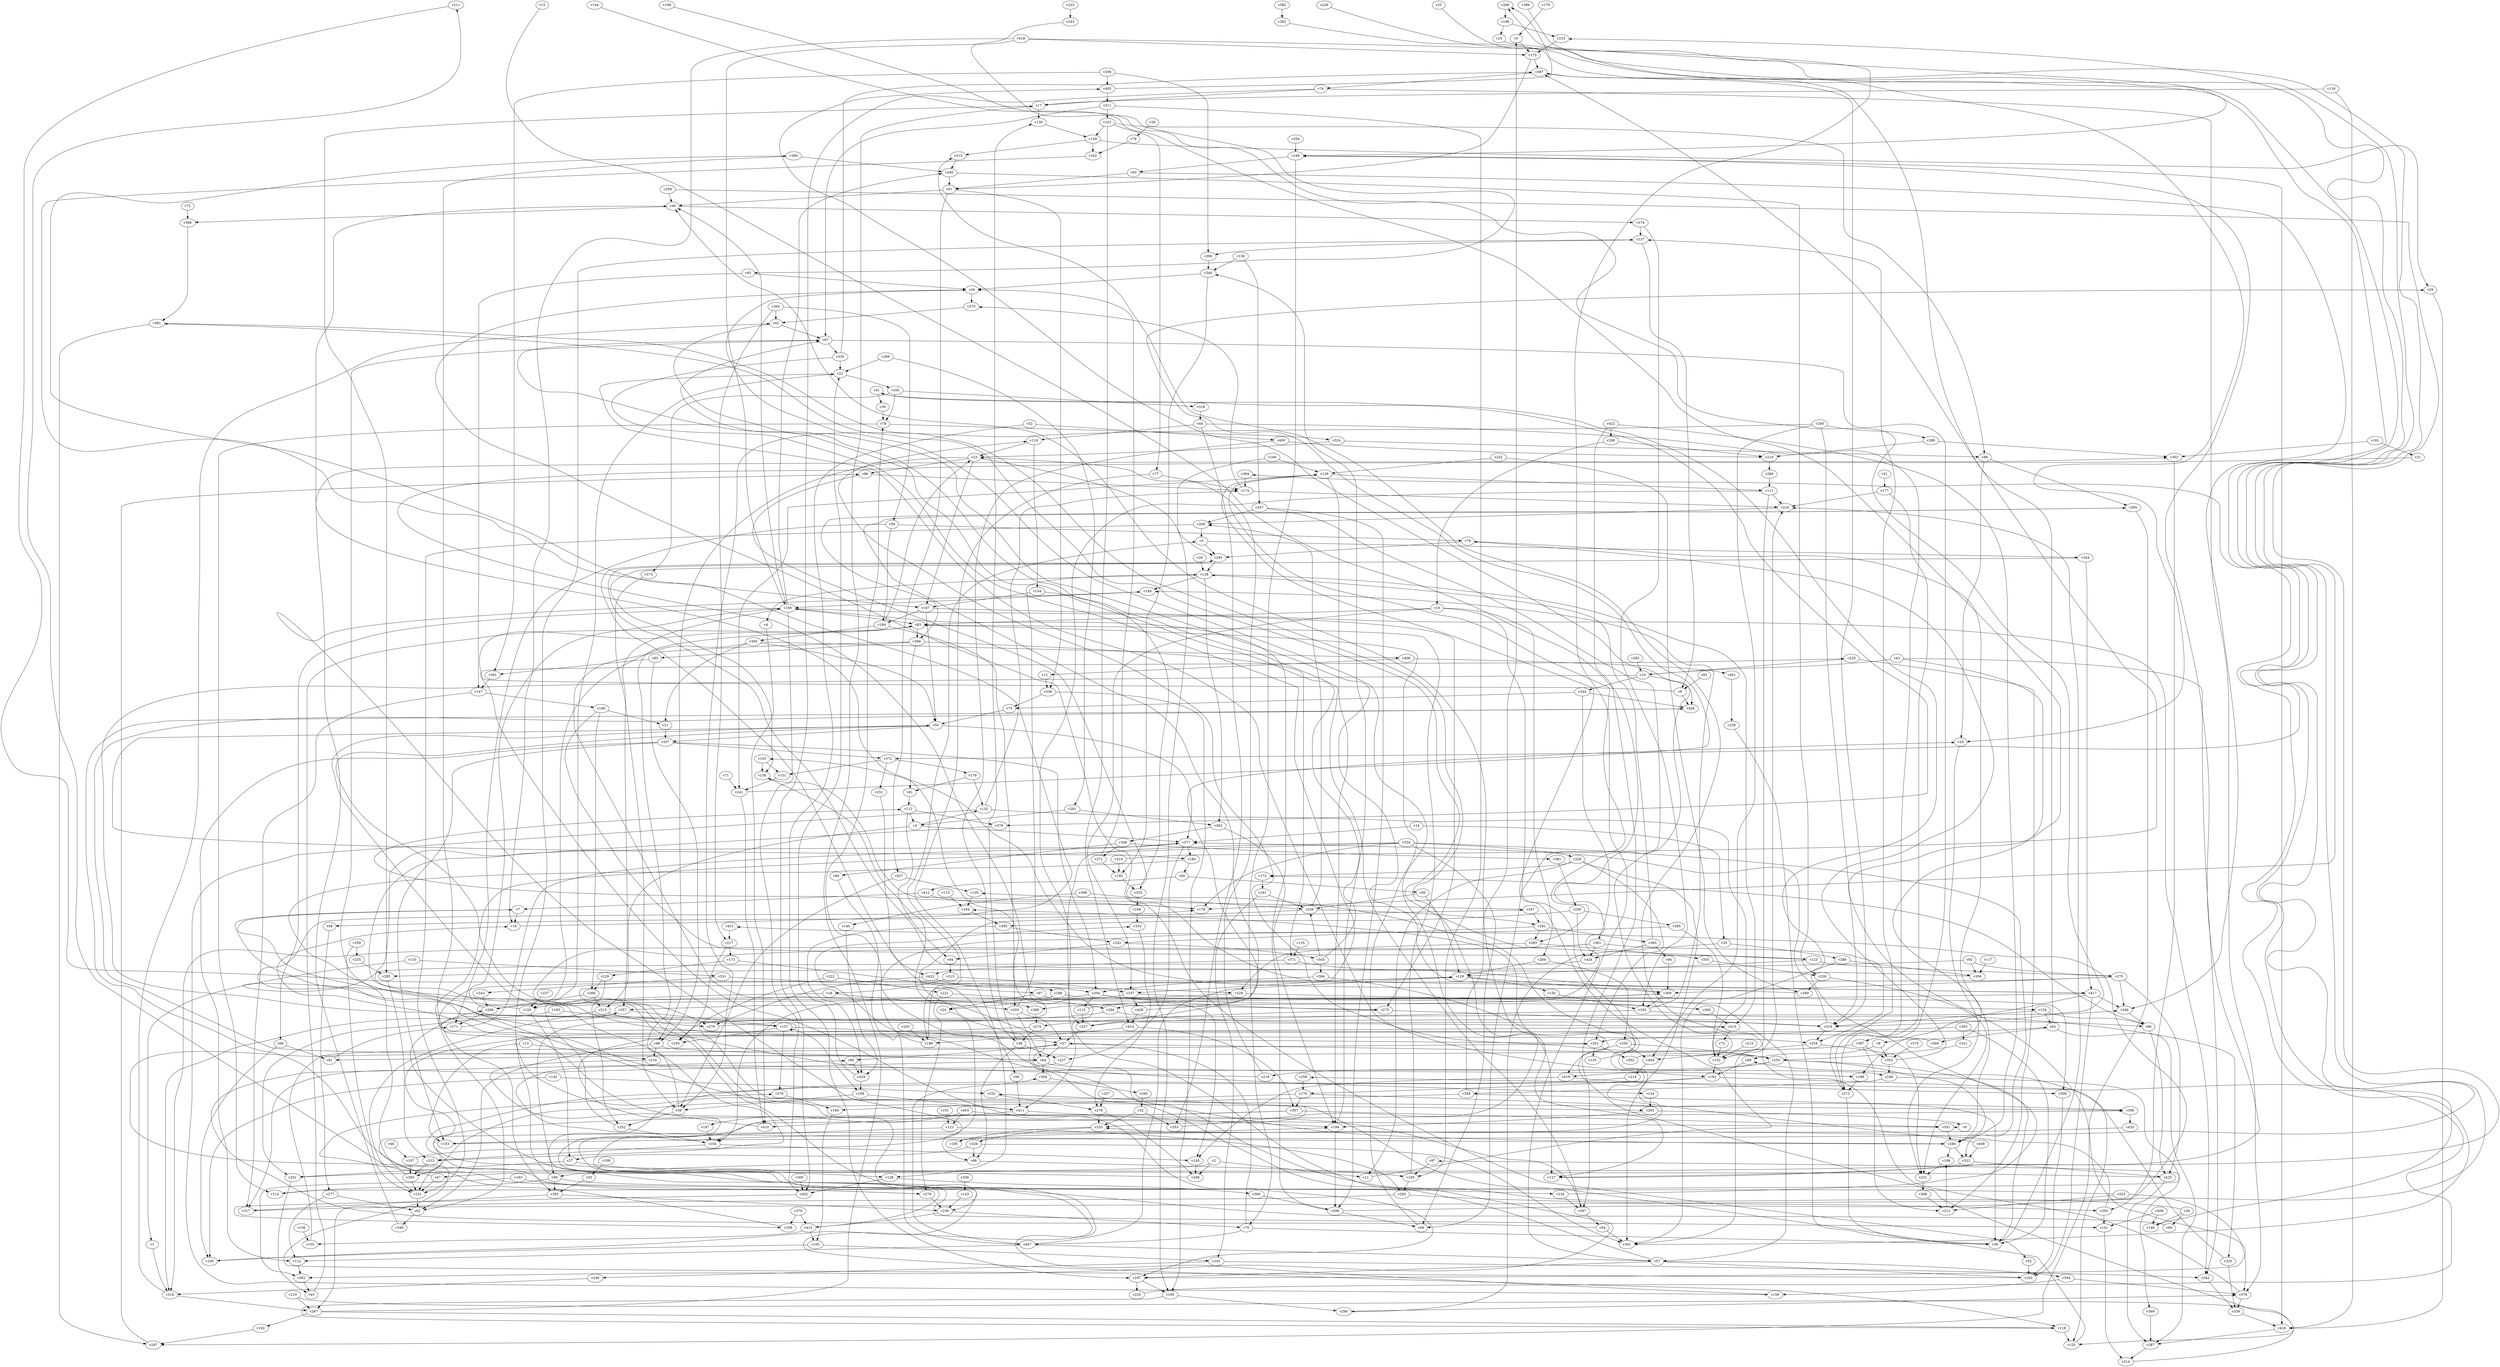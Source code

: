 // Benchmark game 632 - 430 vertices
// time_bound: 165
// targets: v321
digraph G {
    v0 [name="v0", player=0];
    v1 [name="v1", player=1];
    v2 [name="v2", player=1];
    v3 [name="v3", player=0];
    v4 [name="v4", player=0];
    v5 [name="v5", player=1];
    v6 [name="v6", player=1];
    v7 [name="v7", player=0];
    v8 [name="v8", player=0];
    v9 [name="v9", player=1];
    v10 [name="v10", player=1];
    v11 [name="v11", player=1];
    v12 [name="v12", player=0];
    v13 [name="v13", player=1];
    v14 [name="v14", player=1];
    v15 [name="v15", player=1];
    v16 [name="v16", player=0];
    v17 [name="v17", player=0];
    v18 [name="v18", player=0];
    v19 [name="v19", player=0];
    v20 [name="v20", player=1];
    v21 [name="v21", player=1];
    v22 [name="v22", player=1];
    v23 [name="v23", player=1];
    v24 [name="v24", player=1];
    v25 [name="v25", player=1];
    v26 [name="v26", player=0];
    v27 [name="v27", player=1];
    v28 [name="v28", player=0];
    v29 [name="v29", player=0];
    v30 [name="v30", player=0];
    v31 [name="v31", player=1];
    v32 [name="v32", player=1];
    v33 [name="v33", player=0];
    v34 [name="v34", player=1];
    v35 [name="v35", player=0];
    v36 [name="v36", player=0];
    v37 [name="v37", player=0];
    v38 [name="v38", player=1];
    v39 [name="v39", player=1];
    v40 [name="v40", player=1];
    v41 [name="v41", player=1];
    v42 [name="v42", player=0];
    v43 [name="v43", player=0];
    v44 [name="v44", player=0];
    v45 [name="v45", player=0];
    v46 [name="v46", player=1];
    v47 [name="v47", player=0];
    v48 [name="v48", player=0];
    v49 [name="v49", player=0];
    v50 [name="v50", player=0];
    v51 [name="v51", player=1];
    v52 [name="v52", player=1];
    v53 [name="v53", player=1];
    v54 [name="v54", player=0];
    v55 [name="v55", player=0];
    v56 [name="v56", player=0];
    v57 [name="v57", player=0];
    v58 [name="v58", player=0];
    v59 [name="v59", player=0];
    v60 [name="v60", player=0];
    v61 [name="v61", player=0];
    v62 [name="v62", player=0];
    v63 [name="v63", player=1];
    v64 [name="v64", player=0];
    v65 [name="v65", player=1];
    v66 [name="v66", player=0];
    v67 [name="v67", player=0];
    v68 [name="v68", player=0];
    v69 [name="v69", player=1];
    v70 [name="v70", player=1];
    v71 [name="v71", player=0];
    v72 [name="v72", player=1];
    v73 [name="v73", player=1];
    v74 [name="v74", player=1];
    v75 [name="v75", player=0];
    v76 [name="v76", player=0];
    v77 [name="v77", player=1];
    v78 [name="v78", player=0];
    v79 [name="v79", player=1];
    v80 [name="v80", player=0];
    v81 [name="v81", player=1];
    v82 [name="v82", player=0];
    v83 [name="v83", player=0];
    v84 [name="v84", player=0];
    v85 [name="v85", player=0];
    v86 [name="v86", player=1];
    v87 [name="v87", player=1];
    v88 [name="v88", player=1];
    v89 [name="v89", player=1];
    v90 [name="v90", player=0];
    v91 [name="v91", player=1];
    v92 [name="v92", player=0];
    v93 [name="v93", player=0];
    v94 [name="v94", player=1];
    v95 [name="v95", player=1];
    v96 [name="v96", player=1];
    v97 [name="v97", player=1];
    v98 [name="v98", player=0];
    v99 [name="v99", player=1];
    v100 [name="v100", player=0];
    v101 [name="v101", player=0];
    v102 [name="v102", player=0];
    v103 [name="v103", player=0];
    v104 [name="v104", player=0];
    v105 [name="v105", player=1];
    v106 [name="v106", player=0];
    v107 [name="v107", player=1];
    v108 [name="v108", player=1];
    v109 [name="v109", player=1];
    v110 [name="v110", player=1];
    v111 [name="v111", player=0];
    v112 [name="v112", player=1];
    v113 [name="v113", player=0];
    v114 [name="v114", player=1];
    v115 [name="v115", player=0];
    v116 [name="v116", player=1];
    v117 [name="v117", player=1];
    v118 [name="v118", player=1];
    v119 [name="v119", player=0];
    v120 [name="v120", player=1];
    v121 [name="v121", player=0];
    v122 [name="v122", player=0];
    v123 [name="v123", player=0];
    v124 [name="v124", player=0];
    v125 [name="v125", player=1];
    v126 [name="v126", player=1];
    v127 [name="v127", player=0];
    v128 [name="v128", player=0];
    v129 [name="v129", player=1];
    v130 [name="v130", player=0];
    v131 [name="v131", player=0];
    v132 [name="v132", player=0];
    v133 [name="v133", player=0];
    v134 [name="v134", player=1];
    v135 [name="v135", player=1];
    v136 [name="v136", player=0];
    v137 [name="v137", player=1];
    v138 [name="v138", player=1];
    v139 [name="v139", player=0];
    v140 [name="v140", player=1];
    v141 [name="v141", player=1];
    v142 [name="v142", player=0];
    v143 [name="v143", player=1];
    v144 [name="v144", player=1];
    v145 [name="v145", player=0];
    v146 [name="v146", player=0];
    v147 [name="v147", player=1];
    v148 [name="v148", player=0];
    v149 [name="v149", player=1];
    v150 [name="v150", player=0];
    v151 [name="v151", player=1];
    v152 [name="v152", player=0];
    v153 [name="v153", player=0];
    v154 [name="v154", player=1];
    v155 [name="v155", player=0];
    v156 [name="v156", player=1];
    v157 [name="v157", player=0];
    v158 [name="v158", player=0];
    v159 [name="v159", player=0];
    v160 [name="v160", player=0];
    v161 [name="v161", player=0];
    v162 [name="v162", player=1];
    v163 [name="v163", player=0];
    v164 [name="v164", player=1];
    v165 [name="v165", player=0];
    v166 [name="v166", player=1];
    v167 [name="v167", player=1];
    v168 [name="v168", player=0];
    v169 [name="v169", player=0];
    v170 [name="v170", player=0];
    v171 [name="v171", player=1];
    v172 [name="v172", player=0];
    v173 [name="v173", player=0];
    v174 [name="v174", player=1];
    v175 [name="v175", player=0];
    v176 [name="v176", player=0];
    v177 [name="v177", player=1];
    v178 [name="v178", player=1];
    v179 [name="v179", player=1];
    v180 [name="v180", player=1];
    v181 [name="v181", player=1];
    v182 [name="v182", player=0];
    v183 [name="v183", player=0];
    v184 [name="v184", player=1];
    v185 [name="v185", player=0];
    v186 [name="v186", player=1];
    v187 [name="v187", player=0];
    v188 [name="v188", player=0];
    v189 [name="v189", player=0];
    v190 [name="v190", player=0];
    v191 [name="v191", player=0];
    v192 [name="v192", player=0];
    v193 [name="v193", player=1];
    v194 [name="v194", player=1];
    v195 [name="v195", player=1];
    v196 [name="v196", player=0];
    v197 [name="v197", player=0];
    v198 [name="v198", player=1];
    v199 [name="v199", player=1];
    v200 [name="v200", player=1];
    v201 [name="v201", player=0];
    v202 [name="v202", player=0];
    v203 [name="v203", player=1];
    v204 [name="v204", player=1];
    v205 [name="v205", player=1];
    v206 [name="v206", player=1];
    v207 [name="v207", player=0];
    v208 [name="v208", player=1];
    v209 [name="v209", player=0];
    v210 [name="v210", player=1];
    v211 [name="v211", player=1];
    v212 [name="v212", player=1];
    v213 [name="v213", player=0];
    v214 [name="v214", player=1];
    v215 [name="v215", player=1];
    v216 [name="v216", player=1];
    v217 [name="v217", player=0];
    v218 [name="v218", player=0];
    v219 [name="v219", player=0];
    v220 [name="v220", player=1];
    v221 [name="v221", player=0];
    v222 [name="v222", player=0];
    v223 [name="v223", player=0];
    v224 [name="v224", player=0];
    v225 [name="v225", player=0];
    v226 [name="v226", player=1];
    v227 [name="v227", player=0];
    v228 [name="v228", player=1];
    v229 [name="v229", player=0];
    v230 [name="v230", player=0];
    v231 [name="v231", player=0];
    v232 [name="v232", player=1];
    v233 [name="v233", player=1];
    v234 [name="v234", player=0];
    v235 [name="v235", player=0];
    v236 [name="v236", player=0];
    v237 [name="v237", player=1];
    v238 [name="v238", player=1];
    v239 [name="v239", player=0];
    v240 [name="v240", player=1];
    v241 [name="v241", player=0];
    v242 [name="v242", player=1];
    v243 [name="v243", player=0];
    v244 [name="v244", player=1];
    v245 [name="v245", player=1];
    v246 [name="v246", player=0];
    v247 [name="v247", player=0];
    v248 [name="v248", player=0];
    v249 [name="v249", player=1];
    v250 [name="v250", player=1];
    v251 [name="v251", player=1];
    v252 [name="v252", player=0];
    v253 [name="v253", player=1];
    v254 [name="v254", player=0];
    v255 [name="v255", player=1];
    v256 [name="v256", player=0];
    v257 [name="v257", player=1];
    v258 [name="v258", player=1];
    v259 [name="v259", player=0];
    v260 [name="v260", player=1];
    v261 [name="v261", player=0];
    v262 [name="v262", player=0];
    v263 [name="v263", player=0];
    v264 [name="v264", player=1];
    v265 [name="v265", player=1];
    v266 [name="v266", player=1];
    v267 [name="v267", player=1];
    v268 [name="v268", player=1];
    v269 [name="v269", player=0];
    v270 [name="v270", player=0];
    v271 [name="v271", player=1];
    v272 [name="v272", player=1];
    v273 [name="v273", player=1];
    v274 [name="v274", player=1];
    v275 [name="v275", player=0];
    v276 [name="v276", player=0];
    v277 [name="v277", player=0];
    v278 [name="v278", player=1];
    v279 [name="v279", player=1];
    v280 [name="v280", player=1];
    v281 [name="v281", player=1];
    v282 [name="v282", player=1];
    v283 [name="v283", player=1];
    v284 [name="v284", player=1];
    v285 [name="v285", player=1];
    v286 [name="v286", player=1];
    v287 [name="v287", player=0];
    v288 [name="v288", player=0];
    v289 [name="v289", player=1];
    v290 [name="v290", player=1];
    v291 [name="v291", player=1];
    v292 [name="v292", player=1];
    v293 [name="v293", player=1];
    v294 [name="v294", player=0];
    v295 [name="v295", player=1];
    v296 [name="v296", player=0];
    v297 [name="v297", player=1];
    v298 [name="v298", player=0];
    v299 [name="v299", player=0];
    v300 [name="v300", player=1];
    v301 [name="v301", player=0];
    v302 [name="v302", player=1];
    v303 [name="v303", player=0];
    v304 [name="v304", player=0];
    v305 [name="v305", player=0];
    v306 [name="v306", player=0];
    v307 [name="v307", player=0];
    v308 [name="v308", player=1];
    v309 [name="v309", player=0];
    v310 [name="v310", player=1];
    v311 [name="v311", player=1];
    v312 [name="v312", player=1];
    v313 [name="v313", player=0];
    v314 [name="v314", player=0];
    v315 [name="v315", player=0];
    v316 [name="v316", player=0];
    v317 [name="v317", player=0];
    v318 [name="v318", player=0];
    v319 [name="v319", player=0];
    v320 [name="v320", player=0];
    v321 [name="v321", player=1, target=1];
    v322 [name="v322", player=1];
    v323 [name="v323", player=0];
    v324 [name="v324", player=0];
    v325 [name="v325", player=0];
    v326 [name="v326", player=1];
    v327 [name="v327", player=1];
    v328 [name="v328", player=1];
    v329 [name="v329", player=0];
    v330 [name="v330", player=1];
    v331 [name="v331", player=1];
    v332 [name="v332", player=0];
    v333 [name="v333", player=0];
    v334 [name="v334", player=1];
    v335 [name="v335", player=1];
    v336 [name="v336", player=0];
    v337 [name="v337", player=0];
    v338 [name="v338", player=1];
    v339 [name="v339", player=1];
    v340 [name="v340", player=0];
    v341 [name="v341", player=0];
    v342 [name="v342", player=0];
    v343 [name="v343", player=1];
    v344 [name="v344", player=1];
    v345 [name="v345", player=1];
    v346 [name="v346", player=1];
    v347 [name="v347", player=1];
    v348 [name="v348", player=1];
    v349 [name="v349", player=0];
    v350 [name="v350", player=1];
    v351 [name="v351", player=0];
    v352 [name="v352", player=0];
    v353 [name="v353", player=0];
    v354 [name="v354", player=1];
    v355 [name="v355", player=1];
    v356 [name="v356", player=1];
    v357 [name="v357", player=0];
    v358 [name="v358", player=1];
    v359 [name="v359", player=0];
    v360 [name="v360", player=1];
    v361 [name="v361", player=1];
    v362 [name="v362", player=1];
    v363 [name="v363", player=1];
    v364 [name="v364", player=0];
    v365 [name="v365", player=0];
    v366 [name="v366", player=0];
    v367 [name="v367", player=1];
    v368 [name="v368", player=0];
    v369 [name="v369", player=1];
    v370 [name="v370", player=0];
    v371 [name="v371", player=0];
    v372 [name="v372", player=1];
    v373 [name="v373", player=1];
    v374 [name="v374", player=0];
    v375 [name="v375", player=0];
    v376 [name="v376", player=0];
    v377 [name="v377", player=0];
    v378 [name="v378", player=0];
    v379 [name="v379", player=0];
    v380 [name="v380", player=1];
    v381 [name="v381", player=1];
    v382 [name="v382", player=1];
    v383 [name="v383", player=0];
    v384 [name="v384", player=1];
    v385 [name="v385", player=1];
    v386 [name="v386", player=1];
    v387 [name="v387", player=0];
    v388 [name="v388", player=1];
    v389 [name="v389", player=0];
    v390 [name="v390", player=1];
    v391 [name="v391", player=0];
    v392 [name="v392", player=1];
    v393 [name="v393", player=0];
    v394 [name="v394", player=1];
    v395 [name="v395", player=1];
    v396 [name="v396", player=1];
    v397 [name="v397", player=1];
    v398 [name="v398", player=1];
    v399 [name="v399", player=1];
    v400 [name="v400", player=1];
    v401 [name="v401", player=0];
    v402 [name="v402", player=0];
    v403 [name="v403", player=0];
    v404 [name="v404", player=1];
    v405 [name="v405", player=1];
    v406 [name="v406", player=1];
    v407 [name="v407", player=0];
    v408 [name="v408", player=0];
    v409 [name="v409", player=1];
    v410 [name="v410", player=0];
    v411 [name="v411", player=1];
    v412 [name="v412", player=1];
    v413 [name="v413", player=0];
    v414 [name="v414", player=1];
    v415 [name="v415", player=0];
    v416 [name="v416", player=0];
    v417 [name="v417", player=1];
    v418 [name="v418", player=0];
    v419 [name="v419", player=0];
    v420 [name="v420", player=0];
    v421 [name="v421", player=0];
    v422 [name="v422", player=0];
    v423 [name="v423", player=1];
    v424 [name="v424", player=0];
    v425 [name="v425", player=0];
    v426 [name="v426", player=1];
    v427 [name="v427", player=0];
    v428 [name="v428", player=0];
    v429 [name="v429", player=0];

    v0 -> v175;
    v1 -> v316;
    v2 -> v208;
    v3 -> v132 [constraint="t >= 5"];
    v4 -> v410;
    v5 -> v344;
    v6 -> v220 [constraint="t < 10"];
    v7 -> v248 [constraint="t mod 4 == 1"];
    v8 -> v352;
    v9 -> v351 [constraint="t >= 1"];
    v10 -> v86 [constraint="t mod 2 == 0"];
    v11 -> v139 [constraint="t >= 2"];
    v12 -> v338;
    v13 -> v153;
    v14 -> v377;
    v15 -> v283 [constraint="t < 12"];
    v16 -> v83;
    v17 -> v130;
    v18 -> v203;
    v19 -> v380 [constraint="t < 5"];
    v20 -> v231;
    v21 -> v207;
    v22 -> v182 [constraint="t >= 2"];
    v23 -> v98;
    v24 -> v68;
    v25 -> v341 [constraint="t mod 3 == 1"];
    v26 -> v76;
    v27 -> v138;
    v28 -> v128;
    v29 -> v416;
    v30 -> v78;
    v31 -> v362 [constraint="t >= 4"];
    v32 -> v253;
    v33 -> v372 [constraint="t < 9"];
    v34 -> v55 [constraint="t mod 5 == 2"];
    v35 -> v288;
    v36 -> v347 [constraint="t mod 5 == 2"];
    v37 -> v255;
    v38 -> v227;
    v39 -> v224;
    v40 -> v396;
    v41 -> v379 [constraint="t >= 5"];
    v42 -> v417 [constraint="t < 10"];
    v43 -> v187 [constraint="t mod 4 == 3"];
    v44 -> v353;
    v45 -> v83;
    v46 -> v107;
    v47 -> v194 [constraint="t < 6"];
    v48 -> v277;
    v49 -> v83;
    v50 -> v180 [constraint="t >= 2"];
    v51 -> v177;
    v52 -> v400;
    v53 -> v392;
    v54 -> v90 [constraint="t mod 5 == 0"];
    v55 -> v202;
    v56 -> v411;
    v57 -> v333 [constraint="t mod 4 == 3"];
    v58 -> v171;
    v59 -> v83;
    v60 -> v95;
    v61 -> v112;
    v62 -> v349;
    v63 -> v367;
    v64 -> v317;
    v65 -> v147;
    v66 -> v100;
    v67 -> v335;
    v68 -> v99;
    v69 -> v306 [constraint="t >= 3"];
    v70 -> v407;
    v71 -> v241;
    v72 -> v396;
    v73 -> v152;
    v74 -> v376;
    v75 -> v50;
    v76 -> v162;
    v77 -> v174;
    v78 -> v324;
    v79 -> v286;
    v80 -> v407;
    v81 -> v171 [constraint="t < 8"];
    v82 -> v6;
    v83 -> v187 [constraint="t mod 3 == 2"];
    v84 -> v213;
    v85 -> v98;
    v86 -> v172 [constraint="t mod 4 == 0"];
    v87 -> v185;
    v88 -> v20;
    v89 -> v182;
    v90 -> v429;
    v91 -> v338;
    v92 -> v285;
    v93 -> v346 [constraint="t mod 3 == 1"];
    v94 -> v309;
    v95 -> v238;
    v96 -> v417 [constraint="t < 6"];
    v97 -> v24;
    v98 -> v62;
    v99 -> v114;
    v100 -> v63 [constraint="t >= 4"];
    v101 -> v414;
    v102 -> v297;
    v103 -> v136;
    v104 -> v313;
    v105 -> v245;
    v106 -> v231;
    v107 -> v148 [constraint="t < 11"];
    v108 -> v53;
    v109 -> v411;
    v110 -> v331;
    v111 -> v152;
    v112 -> v379;
    v113 -> v164;
    v114 -> v87 [constraint="t < 10"];
    v115 -> v309 [constraint="t mod 4 == 0"];
    v116 -> v17;
    v117 -> v356;
    v118 -> v125;
    v119 -> v23;
    v120 -> v7 [constraint="t >= 2"];
    v121 -> v153;
    v122 -> v362;
    v123 -> v391 [constraint="t mod 5 == 0"];
    v124 -> v293;
    v125 -> v332 [constraint="t >= 3"];
    v126 -> v164;
    v127 -> v249 [constraint="t >= 1"];
    v128 -> v4;
    v129 -> v189;
    v130 -> v149;
    v131 -> v62;
    v132 -> v159;
    v133 -> v139 [constraint="t < 15"];
    v134 -> v319;
    v135 -> v371;
    v136 -> v286 [constraint="t >= 3"];
    v137 -> v390;
    v138 -> v360;
    v139 -> v111;
    v140 -> v429;
    v141 -> v314;
    v142 -> v100;
    v143 -> v230;
    v144 -> v8 [constraint="t >= 5"];
    v145 -> v208;
    v146 -> v364 [constraint="t >= 4"];
    v147 -> v317;
    v148 -> v160;
    v149 -> v29;
    v150 -> v163 [constraint="t mod 4 == 2"];
    v151 -> v241;
    v152 -> v182;
    v153 -> v233 [constraint="t >= 2"];
    v154 -> v167;
    v155 -> v37;
    v156 -> v155;
    v157 -> v157;
    v158 -> v340;
    v159 -> v50 [constraint="t mod 5 == 1"];
    v160 -> v402;
    v161 -> v245;
    v162 -> v167 [constraint="t mod 3 == 0"];
    v163 -> v148;
    v164 -> v395;
    v165 -> v373;
    v166 -> v139;
    v167 -> v184;
    v168 -> v333;
    v169 -> v105;
    v170 -> v0 [constraint="t < 7"];
    v171 -> v377;
    v172 -> v161;
    v173 -> v56;
    v174 -> v224;
    v175 -> v91 [constraint="t >= 4"];
    v176 -> v131;
    v177 -> v224;
    v178 -> v112 [constraint="t mod 5 == 0"];
    v179 -> v132;
    v180 -> v411 [constraint="t < 10"];
    v181 -> v303;
    v182 -> v393 [constraint="t mod 5 == 4"];
    v183 -> v316;
    v184 -> v203;
    v185 -> v292;
    v186 -> v272;
    v187 -> v199;
    v188 -> v57;
    v189 -> v5;
    v190 -> v123 [constraint="t < 11"];
    v191 -> v121;
    v192 -> v325;
    v193 -> v362;
    v194 -> v296;
    v195 -> v126 [constraint="t mod 5 == 1"];
    v196 -> v233;
    v197 -> v104;
    v198 -> v319 [constraint="t >= 4"];
    v199 -> v118 [constraint="t mod 2 == 0"];
    v200 -> v289;
    v201 -> v45;
    v202 -> v378 [constraint="t >= 5"];
    v203 -> v128;
    v204 -> v300 [constraint="t mod 5 == 0"];
    v205 -> v189;
    v206 -> v131;
    v207 -> v204;
    v208 -> v261 [constraint="t >= 4"];
    v209 -> v201 [constraint="t mod 5 == 0"];
    v210 -> v125 [constraint="t >= 1"];
    v211 -> v188 [constraint="t < 9"];
    v212 -> v152;
    v213 -> v337;
    v214 -> v141 [constraint="t >= 4"];
    v215 -> v276;
    v216 -> v351 [constraint="t >= 5"];
    v217 -> v173;
    v218 -> v50 [constraint="t >= 4"];
    v219 -> v280;
    v220 -> v10;
    v221 -> v294;
    v222 -> v250;
    v223 -> v243;
    v224 -> v206;
    v225 -> v258 [constraint="t mod 4 == 0"];
    v226 -> v389;
    v227 -> v286 [constraint="t mod 5 == 1"];
    v228 -> v249 [constraint="t < 5"];
    v229 -> v366;
    v230 -> v70;
    v231 -> v268;
    v232 -> v139;
    v233 -> v175;
    v234 -> v41 [constraint="t mod 2 == 1"];
    v235 -> v285;
    v236 -> v424;
    v237 -> v120;
    v238 -> v48;
    v239 -> v39;
    v240 -> v91;
    v241 -> v29 [constraint="t >= 4"];
    v242 -> v84;
    v243 -> v65 [constraint="t mod 4 == 0"];
    v244 -> v75;
    v245 -> v246;
    v246 -> v316;
    v247 -> v294 [constraint="t mod 2 == 0"];
    v248 -> v358;
    v249 -> v416;
    v250 -> v129 [constraint="t < 9"];
    v251 -> v423;
    v252 -> v22;
    v253 -> v195;
    v254 -> v404;
    v255 -> v119 [constraint="t < 6"];
    v256 -> v390;
    v257 -> v20 [constraint="t mod 2 == 1"];
    v258 -> v176;
    v259 -> v211 [constraint="t mod 4 == 0"];
    v260 -> v399 [constraint="t >= 3"];
    v261 -> v357 [constraint="t < 8"];
    v262 -> v20 [constraint="t >= 2"];
    v263 -> v39;
    v264 -> v58;
    v265 -> v32;
    v266 -> v196;
    v267 -> v17;
    v268 -> v312;
    v269 -> v171;
    v270 -> v42;
    v271 -> v34;
    v272 -> v39;
    v273 -> v274;
    v274 -> v293 [constraint="t >= 2"];
    v275 -> v276 [constraint="t >= 4"];
    v276 -> v303 [constraint="t >= 3"];
    v277 -> v62;
    v278 -> v253;
    v279 -> v230;
    v280 -> v111;
    v281 -> v242;
    v282 -> v10;
    v283 -> v355;
    v284 -> v129;
    v285 -> v313;
    v286 -> v322;
    v287 -> v314;
    v288 -> v341;
    v289 -> v219;
    v290 -> v376 [constraint="t mod 5 == 0"];
    v291 -> v3;
    v292 -> v350;
    v293 -> v9;
    v294 -> v99;
    v295 -> v329 [constraint="t < 9"];
    v296 -> v266 [constraint="t >= 3"];
    v297 -> v96;
    v298 -> v22;
    v299 -> v16;
    v300 -> v415;
    v301 -> v147;
    v302 -> v405 [constraint="t < 8"];
    v303 -> v350;
    v304 -> v265;
    v305 -> v402;
    v306 -> v346 [constraint="t mod 5 == 2"];
    v307 -> v279 [constraint="t >= 1"];
    v308 -> v202;
    v309 -> v163;
    v310 -> v367 [constraint="t < 15"];
    v311 -> v67;
    v312 -> v106;
    v313 -> v393;
    v314 -> v40 [constraint="t < 6"];
    v315 -> v240;
    v316 -> v42;
    v317 -> v421 [constraint="t < 11"];
    v318 -> v44;
    v319 -> v377;
    v320 -> v89 [constraint="t >= 1"];
    v321 -> v255;
    v322 -> v425;
    v323 -> v426 [constraint="t < 11"];
    v324 -> v88;
    v325 -> v168;
    v326 -> v27;
    v327 -> v278;
    v328 -> v11;
    v329 -> v120;
    v330 -> v404;
    v331 -> v97;
    v332 -> v253 [constraint="t >= 2"];
    v333 -> v278;
    v334 -> v62;
    v335 -> v337 [constraint="t mod 2 == 0"];
    v336 -> v143;
    v337 -> v428;
    v338 -> v75;
    v339 -> v416;
    v340 -> v34;
    v341 -> v224;
    v342 -> v339;
    v343 -> v269;
    v344 -> v136 [constraint="t mod 5 == 0"];
    v345 -> v67 [constraint="t >= 3"];
    v346 -> v86;
    v347 -> v136 [constraint="t >= 3"];
    v348 -> v381;
    v349 -> v40;
    v350 -> v141;
    v351 -> v286;
    v352 -> v79 [constraint="t mod 4 == 3"];
    v353 -> v34 [constraint="t >= 2"];
    v354 -> v249;
    v355 -> v226;
    v356 -> v295 [constraint="t mod 3 == 0"];
    v357 -> v157;
    v358 -> v0;
    v359 -> v235;
    v360 -> v296;
    v361 -> v230 [constraint="t < 12"];
    v362 -> v45;
    v363 -> v194;
    v364 -> v174;
    v365 -> v50;
    v366 -> v269;
    v367 -> v319;
    v368 -> v178 [constraint="t < 10"];
    v369 -> v287;
    v370 -> v259;
    v371 -> v309;
    v372 -> v251;
    v373 -> v59;
    v374 -> v137;
    v375 -> v352;
    v376 -> v315 [constraint="t mod 2 == 1"];
    v377 -> v313 [constraint="t < 8"];
    v378 -> v169;
    v379 -> v254 [constraint="t mod 4 == 3"];
    v380 -> v240;
    v381 -> v236;
    v382 -> v262;
    v383 -> v424;
    v384 -> v127;
    v385 -> v124 [constraint="t < 14"];
    v386 -> v178 [constraint="t mod 4 == 0"];
    v387 -> v81;
    v388 -> v274;
    v389 -> v103 [constraint="t mod 2 == 0"];
    v390 -> v340;
    v391 -> v127 [constraint="t mod 3 == 1"];
    v392 -> v230;
    v393 -> v67;
    v394 -> v159;
    v395 -> v429;
    v396 -> v391;
    v397 -> v67 [constraint="t >= 4"];
    v398 -> v238;
    v399 -> v273 [constraint="t >= 3"];
    v400 -> v38;
    v401 -> v239;
    v402 -> v259 [constraint="t mod 4 == 0"];
    v403 -> v197;
    v404 -> v214;
    v405 -> v266 [constraint="t < 6"];
    v406 -> v401;
    v407 -> v304;
    v408 -> v164 [constraint="t >= 4"];
    v409 -> v141;
    v410 -> v19 [constraint="t < 15"];
    v411 -> v194;
    v412 -> v178;
    v413 -> v269 [constraint="t mod 2 == 1"];
    v414 -> v189;
    v415 -> v309 [constraint="t mod 2 == 0"];
    v416 -> v287;
    v417 -> v346;
    v418 -> v175;
    v419 -> v308;
    v420 -> v118 [constraint="t >= 5"];
    v421 -> v217;
    v422 -> v299;
    v423 -> v204;
    v424 -> v388 [constraint="t mod 5 == 1"];
    v425 -> v415 [constraint="t < 8"];
    v426 -> v64 [constraint="t mod 5 == 0"];
    v427 -> v59;
    v428 -> v260 [constraint="t mod 5 == 0"];
    v429 -> v22;
    v330 -> v255;
    v149 -> v162;
    v188 -> v357;
    v44 -> v272;
    v74 -> v402;
    v423 -> v276;
    v200 -> v59;
    v79 -> v295;
    v70 -> v39;
    v296 -> v160;
    v366 -> v215;
    v67 -> v387;
    v97 -> v145;
    v22 -> v165;
    v344 -> v417;
    v115 -> v257;
    v412 -> v7;
    v391 -> v297;
    v334 -> v328;
    v332 -> v278;
    v128 -> v148;
    v428 -> v414;
    v98 -> v64;
    v54 -> v341;
    v98 -> v216;
    v99 -> v392;
    v238 -> v206;
    v320 -> v339;
    v374 -> v163;
    v17 -> v285;
    v417 -> v186;
    v244 -> v361;
    v306 -> v420;
    v371 -> v423;
    v413 -> v155;
    v207 -> v372;
    v34 -> v270;
    v177 -> v272;
    v367 -> v74;
    v43 -> v342;
    v311 -> v185;
    v199 -> v290;
    v264 -> v42;
    v85 -> v301;
    v185 -> v83;
    v376 -> v339;
    v385 -> v152;
    v43 -> v10;
    v261 -> v302;
    v66 -> v81;
    v111 -> v224;
    v41 -> v30;
    v415 -> v73;
    v406 -> v12;
    v326 -> v68;
    v112 -> v84;
    v232 -> v389;
    v203 -> v37;
    v220 -> v312;
    v277 -> v122;
    v147 -> v190;
    v111 -> v411;
    v348 -> v80;
    v138 -> v402;
    v240 -> v226;
    v331 -> v343;
    v365 -> v120;
    v392 -> v317;
    v88 -> v260;
    v358 -> v306;
    v52 -> v187;
    v377 -> v227;
    v142 -> v332;
    v278 -> v208;
    v206 -> v5;
    v324 -> v23;
    v289 -> v303;
    v154 -> v325;
    v101 -> v77;
    v275 -> v425;
    v292 -> v267;
    v345 -> v384;
    v128 -> v415;
    v293 -> v194;
    v267 -> v118;
    v361 -> v424;
    v70 -> v37;
    v337 -> v104;
    v372 -> v179;
    v99 -> v137;
    v64 -> v186;
    v322 -> v127;
    v38 -> v68;
    v253 -> v326;
    v310 -> v192;
    v334 -> v322;
    v129 -> v309;
    v263 -> v261;
    v380 -> v392;
    v203 -> v64;
    v261 -> v133;
    v210 -> v267;
    v222 -> v221;
    v157 -> v37;
    v204 -> v308;
    v207 -> v153;
    v58 -> v79;
    v23 -> v167;
    v350 -> v253;
    v241 -> v410;
    v166 -> v295;
    v36 -> v69;
    v422 -> v397;
    v93 -> v91;
    v23 -> v199;
    v174 -> v270;
    v254 -> v231;
    v363 -> v348;
    v414 -> v307;
    v105 -> v100;
    v409 -> v146;
    v107 -> v393;
    v294 -> v319;
    v348 -> v271;
    v384 -> v204;
    v3 -> v215;
    v422 -> v286;
    v411 -> v410;
    v370 -> v413;
    v139 -> v241;
    v8 -> v89;
    v123 -> v275;
    v149 -> v315;
    v64 -> v304;
    v95 -> v129;
    v57 -> v187;
    v377 -> v180;
    v183 -> v157;
    v160 -> v83;
    v238 -> v281;
    v190 -> v366;
    v36 -> v146;
    v44 -> v119;
    v383 -> v94;
    v196 -> v25;
    v37 -> v90;
    v395 -> v242;
    v247 -> v206;
    v429 -> v109;
    v99 -> v234;
    v16 -> v49;
    v104 -> v145;
    v361 -> v254;
    v226 -> v231;
    v78 -> v114;
    v160 -> v66;
    v394 -> v376;
    v335 -> v22;
    v42 -> v67;
    v57 -> v394;
    v137 -> v6;
    v91 -> v427;
    v3 -> v377;
    v295 -> v128;
    v129 -> v150;
    v204 -> v115;
    v157 -> v250;
    v23 -> v96;
    v121 -> v292;
    v101 -> v88;
    v387 -> v352;
    v418 -> v19;
    v180 -> v60;
    v110 -> v1;
    v157 -> v109;
    v209 -> v40;
    v417 -> v202;
    v387 -> v312;
    v399 -> v85;
    v160 -> v240;
    v2 -> v47;
    v63 -> v368;
    v359 -> v131;
    v275 -> v346;
    v284 -> v330;
    v182 -> v176;
    v179 -> v61;
    v263 -> v321;
    v116 -> v416;
    v326 -> v341;
    v286 -> v106;
    v260 -> v297;
    v283 -> v329;
    v40 -> v374;
    v74 -> v17;
    v182 -> v125;
    v397 -> v54;
    v252 -> v104;
    v255 -> v218;
    v14 -> v35;
    v158 -> v247;
    v132 -> v152;
    v281 -> v283;
    v372 -> v151;
    v63 -> v287;
    v65 -> v34;
    v18 -> v269;
    v83 -> v399;
    v427 -> v126;
    v311 -> v101;
    v96 -> v174;
    v184 -> v23;
    v272 -> v137;
    v398 -> v140;
    v407 -> v57;
    v101 -> v149;
    v244 -> v426;
    v181 -> v31;
    v399 -> v61;
    v128 -> v363;
    v58 -> v184;
    v132 -> v174;
    v167 -> v50;
    v160 -> v357;
    v60 -> v412;
    v248 -> v369;
    v273 -> v319;
    v200 -> v404;
    v160 -> v273;
    v249 -> v93;
    v163 -> v257;
    v269 -> v160;
    v407 -> v129;
    v365 -> v21;
    v334 -> v49;
    v221 -> v279;
    v419 -> v145;
    v408 -> v322;
    v35 -> v290;
    v249 -> v70;
    v335 -> v367;
    v328 -> v341;
    v92 -> v356;
    v247 -> v296;
    v59 -> v252;
    v109 -> v59;
    v13 -> v216;
    v257 -> v37;
    v10 -> v244;
    v217 -> v250;
    v357 -> v201;
    v68 -> v185;
    v230 -> v413;
    v337 -> v300;
    v218 -> v23;
    v255 -> v419;
    v86 -> v425;
    v163 -> v320;
    v274 -> v38;
    v323 -> v312;
    v264 -> v217;
    v307 -> v351;
    v255 -> v286;
    v112 -> v3;
    v403 -> v397;
    v418 -> v57;
    v57 -> v202;
    v323 -> v376;
    v10 -> v426;
    v157 -> v378;
    v92 -> v275;
    v120 -> v27;
    v190 -> v21;
    v417 -> v388;
    v298 -> v291;
    v299 -> v219;
    v119 -> v154;
    v173 -> v229;
    v134 -> v86;
    v77 -> v138;
    v405 -> v311;
    v2 -> v11;
    v319 -> v254;
    v7 -> v19;
    v413 -> v105;
    v229 -> v252;
    v165 -> v78;
    v307 -> v104;
    v139 -> v194;
    v161 -> v238;
    v383 -> v128;
    v6 -> v426;
    v176 -> v307;
    v47 -> v131;
    v288 -> v356;
    v160 -> v40;
    v400 -> v219;
    v328 -> v172;
    v165 -> v318;
    v255 -> v39;
    v187 -> v225;
    v352 -> v248;
    v38 -> v130;
    v189 -> v78;
    v213 -> v18;
    v275 -> v309;
    v204 -> v24;
    v204 -> v273;
    v393 -> v131;
    v334 -> v178;
    v175 -> v367;
    v167 -> v342;
    v347 -> v281;
    v207 -> v122;
    v334 -> v257;
    v27 -> v201;
    v123 -> v129;
    v267 -> v102;
    v271 -> v192;
    v403 -> v121;
    v32 -> v353;
    v91 -> v40;
    v256 -> v405;
    v234 -> v397;
    v340 -> v192;
    v345 -> v238;
    v418 -> v160;
    v176 -> v39;
    v193 -> v279;
    v50 -> v377;
    v215 -> v131;
    v37 -> v64;
    v200 -> v319;
    v358 -> v169;
    v236 -> v395;
    v399 -> v371;
    v425 -> v287;
    v242 -> v345;
    v236 -> v385;
    v328 -> v261;
    v256 -> v301;
    v296 -> v49;
    v329 -> v134;
    v330 -> v419;
    v16 -> v337;
    v184 -> v365;
    v134 -> v63;
    v407 -> v122;
    v194 -> v340;
    v5 -> v295;
    v291 -> v363;
    v16 -> v284;
    v245 -> v342;
    v338 -> v199;
    v316 -> v267;
    v365 -> v406;
    v103 -> v151;
    v50 -> v207;
    v281 -> v383;
    v361 -> v316;
}
